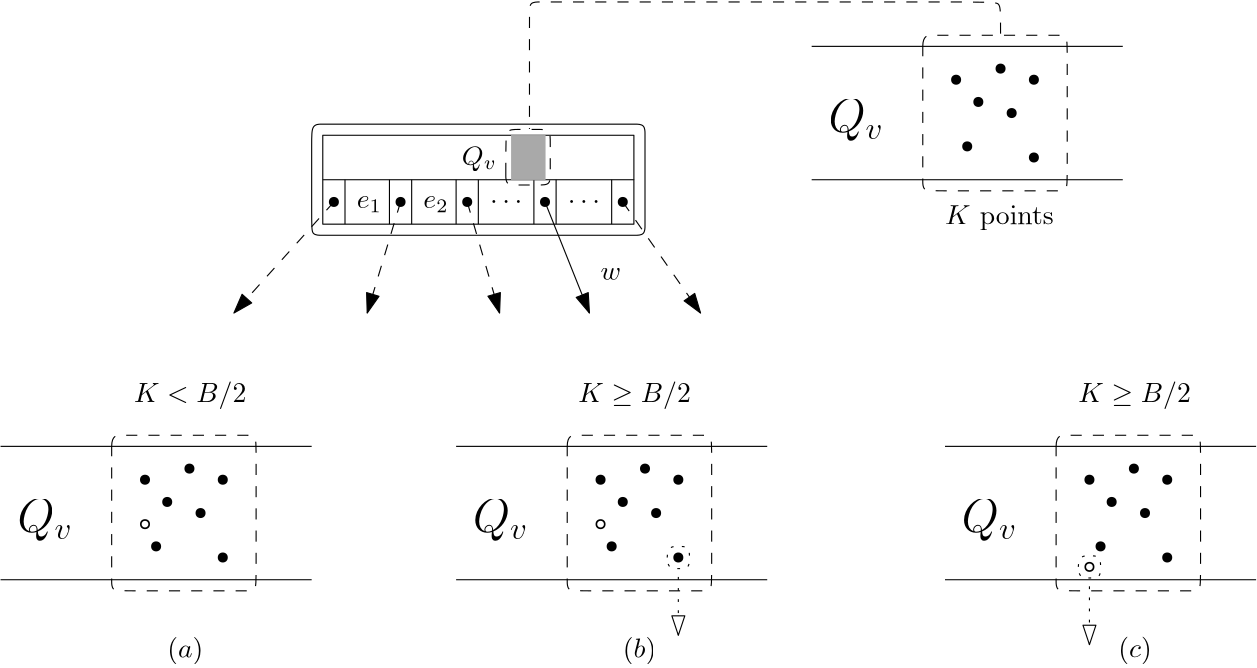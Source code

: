 <?xml version="1.0"?>
<!DOCTYPE ipe SYSTEM "ipe.dtd">
<ipe version="70107" creator="Ipe 7.2.2">
<info created="D:20160327185759" modified="D:20160531115227"/>
<ipestyle name="basic">
<symbol name="arrow/arc(spx)">
<path stroke="sym-stroke" fill="sym-stroke" pen="sym-pen">
0 0 m
-1 0.333 l
-1 -0.333 l
h
</path>
</symbol>
<symbol name="arrow/farc(spx)">
<path stroke="sym-stroke" fill="white" pen="sym-pen">
0 0 m
-1 0.333 l
-1 -0.333 l
h
</path>
</symbol>
<symbol name="mark/circle(sx)" transformations="translations">
<path fill="sym-stroke">
0.6 0 0 0.6 0 0 e
0.4 0 0 0.4 0 0 e
</path>
</symbol>
<symbol name="mark/disk(sx)" transformations="translations">
<path fill="sym-stroke">
0.6 0 0 0.6 0 0 e
</path>
</symbol>
<symbol name="mark/fdisk(sfx)" transformations="translations">
<group>
<path fill="sym-fill">
0.5 0 0 0.5 0 0 e
</path>
<path fill="sym-stroke" fillrule="eofill">
0.6 0 0 0.6 0 0 e
0.4 0 0 0.4 0 0 e
</path>
</group>
</symbol>
<symbol name="mark/box(sx)" transformations="translations">
<path fill="sym-stroke" fillrule="eofill">
-0.6 -0.6 m
0.6 -0.6 l
0.6 0.6 l
-0.6 0.6 l
h
-0.4 -0.4 m
0.4 -0.4 l
0.4 0.4 l
-0.4 0.4 l
h
</path>
</symbol>
<symbol name="mark/square(sx)" transformations="translations">
<path fill="sym-stroke">
-0.6 -0.6 m
0.6 -0.6 l
0.6 0.6 l
-0.6 0.6 l
h
</path>
</symbol>
<symbol name="mark/fsquare(sfx)" transformations="translations">
<group>
<path fill="sym-fill">
-0.5 -0.5 m
0.5 -0.5 l
0.5 0.5 l
-0.5 0.5 l
h
</path>
<path fill="sym-stroke" fillrule="eofill">
-0.6 -0.6 m
0.6 -0.6 l
0.6 0.6 l
-0.6 0.6 l
h
-0.4 -0.4 m
0.4 -0.4 l
0.4 0.4 l
-0.4 0.4 l
h
</path>
</group>
</symbol>
<symbol name="mark/cross(sx)" transformations="translations">
<group>
<path fill="sym-stroke">
-0.43 -0.57 m
0.57 0.43 l
0.43 0.57 l
-0.57 -0.43 l
h
</path>
<path fill="sym-stroke">
-0.43 0.57 m
0.57 -0.43 l
0.43 -0.57 l
-0.57 0.43 l
h
</path>
</group>
</symbol>
<symbol name="arrow/fnormal(spx)">
<path stroke="sym-stroke" fill="white" pen="sym-pen">
0 0 m
-1 0.333 l
-1 -0.333 l
h
</path>
</symbol>
<symbol name="arrow/pointed(spx)">
<path stroke="sym-stroke" fill="sym-stroke" pen="sym-pen">
0 0 m
-1 0.333 l
-0.8 0 l
-1 -0.333 l
h
</path>
</symbol>
<symbol name="arrow/fpointed(spx)">
<path stroke="sym-stroke" fill="white" pen="sym-pen">
0 0 m
-1 0.333 l
-0.8 0 l
-1 -0.333 l
h
</path>
</symbol>
<symbol name="arrow/linear(spx)">
<path stroke="sym-stroke" pen="sym-pen">
-1 0.333 m
0 0 l
-1 -0.333 l
</path>
</symbol>
<symbol name="arrow/fdouble(spx)">
<path stroke="sym-stroke" fill="white" pen="sym-pen">
0 0 m
-1 0.333 l
-1 -0.333 l
h
-1 0 m
-2 0.333 l
-2 -0.333 l
h
</path>
</symbol>
<symbol name="arrow/double(spx)">
<path stroke="sym-stroke" fill="sym-stroke" pen="sym-pen">
0 0 m
-1 0.333 l
-1 -0.333 l
h
-1 0 m
-2 0.333 l
-2 -0.333 l
h
</path>
</symbol>
<pen name="heavier" value="0.8"/>
<pen name="fat" value="1.2"/>
<pen name="ultrafat" value="2"/>
<symbolsize name="large" value="5"/>
<symbolsize name="small" value="2"/>
<symbolsize name="tiny" value="1.1"/>
<arrowsize name="large" value="10"/>
<arrowsize name="small" value="5"/>
<arrowsize name="tiny" value="3"/>
<color name="red" value="1 0 0"/>
<color name="green" value="0 1 0"/>
<color name="blue" value="0 0 1"/>
<color name="yellow" value="1 1 0"/>
<color name="orange" value="1 0.647 0"/>
<color name="gold" value="1 0.843 0"/>
<color name="purple" value="0.627 0.125 0.941"/>
<color name="gray" value="0.745"/>
<color name="brown" value="0.647 0.165 0.165"/>
<color name="navy" value="0 0 0.502"/>
<color name="pink" value="1 0.753 0.796"/>
<color name="seagreen" value="0.18 0.545 0.341"/>
<color name="turquoise" value="0.251 0.878 0.816"/>
<color name="violet" value="0.933 0.51 0.933"/>
<color name="darkblue" value="0 0 0.545"/>
<color name="darkcyan" value="0 0.545 0.545"/>
<color name="darkgray" value="0.663"/>
<color name="darkgreen" value="0 0.392 0"/>
<color name="darkmagenta" value="0.545 0 0.545"/>
<color name="darkorange" value="1 0.549 0"/>
<color name="darkred" value="0.545 0 0"/>
<color name="lightblue" value="0.678 0.847 0.902"/>
<color name="lightcyan" value="0.878 1 1"/>
<color name="lightgray" value="0.827"/>
<color name="lightgreen" value="0.565 0.933 0.565"/>
<color name="lightyellow" value="1 1 0.878"/>
<dashstyle name="dashed" value="[4] 0"/>
<dashstyle name="dotted" value="[1 3] 0"/>
<dashstyle name="dash dotted" value="[4 2 1 2] 0"/>
<dashstyle name="dash dot dotted" value="[4 2 1 2 1 2] 0"/>
<textsize name="large" value="\large"/>
<textsize name="Large" value="\Large"/>
<textsize name="LARGE" value="\LARGE"/>
<textsize name="huge" value="\huge"/>
<textsize name="Huge" value="\Huge"/>
<textsize name="small" value="\small"/>
<textsize name="footnote" value="\footnotesize"/>
<textsize name="tiny" value="\tiny"/>
<textstyle name="center" begin="\begin{center}" end="\end{center}"/>
<textstyle name="itemize" begin="\begin{itemize}" end="\end{itemize}"/>
<textstyle name="item" begin="\begin{itemize}\item{}" end="\end{itemize}"/>
<gridsize name="4 pts" value="4"/>
<gridsize name="8 pts (~3 mm)" value="8"/>
<gridsize name="16 pts (~6 mm)" value="16"/>
<gridsize name="32 pts (~12 mm)" value="32"/>
<gridsize name="10 pts (~3.5 mm)" value="10"/>
<gridsize name="20 pts (~7 mm)" value="20"/>
<gridsize name="14 pts (~5 mm)" value="14"/>
<gridsize name="28 pts (~10 mm)" value="28"/>
<gridsize name="56 pts (~20 mm)" value="56"/>
<anglesize name="90 deg" value="90"/>
<anglesize name="60 deg" value="60"/>
<anglesize name="45 deg" value="45"/>
<anglesize name="30 deg" value="30"/>
<anglesize name="22.5 deg" value="22.5"/>
<tiling name="falling" angle="-60" step="4" width="1"/>
<tiling name="rising" angle="30" step="4" width="1"/>
</ipestyle>
<page>
<layer name="alpha"/>
<view layers="alpha" active="alpha"/>
<path layer="alpha" matrix="1 0 0 1 84 112" stroke="black">
72 640 m
72 624 l
</path>
<path matrix="1 0 0 1 84 112" stroke="black">
88 640 m
88 624 l
</path>
<path matrix="1 0 0 1 84 112" stroke="black">
96 640 m
96 624 l
</path>
<path matrix="1 0 0 1 84 112" stroke="black">
112 640 m
112 624 l
</path>
<path matrix="1 0 0 1 84 112" stroke="black">
120 640 m
120 624 l
</path>
<path matrix="1 0 0 1 88 112" stroke="black">
136 640 m
136 624 l
</path>
<text matrix="1 0 0 1 -107.793 65.7751" transformations="translations" pos="268 676" stroke="black" type="label" width="9.108" height="4.294" depth="1.49" valign="baseline">$e_1$</text>
<text matrix="1 0 0 1 -107.793 65.7751" transformations="translations" pos="292 676" stroke="black" type="label" width="9.108" height="4.294" depth="1.49" valign="baseline">$e_2$</text>
<text matrix="1 0 0 1 -107.793 65.7751" transformations="translations" pos="316 676" stroke="black" type="label" width="11.623" height="4.428" depth="0" valign="baseline">$\cdots$</text>
<use matrix="1 0 0 1 -108 64" name="mark/disk(sx)" pos="284 680" size="normal" stroke="black"/>
<use matrix="1 0 0 1 -108 64" name="mark/disk(sx)" pos="260 680" size="normal" stroke="black"/>
<use matrix="1 0 0 1 -108 64" name="mark/disk(sx)" pos="308 680" size="normal" stroke="black"/>
<use matrix="1 0 0 1 -104 64" name="mark/disk(sx)" pos="332 680" size="normal" stroke="black"/>
<path matrix="1 0 0 1 96 112" stroke="black">
136 640 m
136 624 l
</path>
<path matrix="1 0 0 1 116 112" stroke="black">
136 640 m
136 624 l
</path>
<use matrix="1 0 0 1 -76 64" name="mark/disk(sx)" pos="332 680" size="normal" stroke="black"/>
<text matrix="1 0 0 1 -79.7928 65.7751" transformations="translations" pos="316 676" stroke="black" type="label" width="11.623" height="4.428" depth="0" valign="baseline">$\cdots$</text>
<text matrix="1 0 0 1 -41.9282 61.2431" transformations="translations" pos="240 696" stroke="black" type="label" width="12.609" height="6.815" depth="1.93" valign="baseline">$Q_v$</text>
<path matrix="1 0 0 1 -44 64" stroke="black">
188 700 m
188 704
188 708
192 708
192 708
304 708
304 708
308 708
308 704
308 704
308 672
308 672
308 668
304 668
304 668
192 668
192 668
188 668
188 672
188 700
188 700 c
</path>
<path matrix="0.145833 0 0 1 216.917 64" stroke="black" dash="dashed" arrow="normal/normal">
268 680 m
460 640 l
</path>
<path matrix="0.0882353 0 0 1 178.471 64" stroke="black" dash="dashed" arrow="normal/normal">
244 680 m
376 640 l
</path>
<path matrix="-1 0 0 1 396 64" stroke="black" dash="dashed" arrow="normal/normal">
220 680 m
232 640 l
</path>
<path matrix="0.321429 0 0 1 89 64" stroke="black" dash="dashed" arrow="normal/normal">
196 680 m
84 640 l
</path>
<path matrix="0.0833326 0 0 1 205.667 64" stroke="black" arrow="normal/normal">
268 680 m
460 640 l
</path>
<path matrix="1.4 0 0 1 58.4 112" stroke="black">
64 640 m
64 624 l
144 624 l
144 640 l
h
</path>
<path matrix="1 0 0 1 100 64" stroke="black">
224 736 m
336 736 l
336 736 l
</path>
<path matrix="1 0 0 1 100 64" stroke="black">
224 688 m
336 688 l
336 688 l
</path>
<text matrix="1 0 0 1 90.072 73.2431" transformations="translations" pos="240 696" stroke="black" type="label" width="19.937" height="11.761" depth="3.35" valign="baseline" size="LARGE">$Q_v$</text>
<path matrix="1 0 0 1 100 64" stroke="black" dash="dashed">
264 736 m
264 740
268 740
268 740
312 740
312 740
316 740
316 736
316 688
316 684
312 684
312 684
268 684
264 684
264 688
264 688
264 736
264 736 c
</path>
<path matrix="1.00946 0 0 0.952288 97.2378 99.8791" stroke="black" dash="dashed">
292 740 m
292 748
292 752
288 752
132 752
128 752
124 752
124 748
124 704
124 704
124 704 c
</path>
<path matrix="1 0 0 1 -44 64" stroke="black">
192 688 m
192 704 l
304 704 l
304 688 l
304 688 l
</path>
<path matrix="1 0 0 1 -42.11 62.103" stroke="black" dash="dashed">
256 692 m
256 704
256 708
260 708
268 708
272 708
272 704
272 692
272 688
268 688
260 688
256 688
256 692
256 692
256 692 c
</path>
<path matrix="1 0 0 1 -44 64" stroke="darkgray" fill="darkgray">
260 704 m
260 688 l
272 688 l
272 704 l
h
</path>
<use matrix="1 0 0 1 100 64" name="mark/disk(sx)" pos="276 724" size="normal" stroke="black"/>
<use matrix="1 0 0 1 100 64" name="mark/disk(sx)" pos="296 712" size="normal" stroke="black"/>
<use matrix="1 0 0 1 100 64" name="mark/disk(sx)" pos="304 724" size="normal" stroke="black"/>
<use matrix="1 0 0 1 100 64" name="mark/disk(sx)" pos="280 700" size="normal" stroke="black"/>
<use matrix="1 0 0 1 100 64" name="mark/disk(sx)" pos="304 696" size="normal" stroke="black"/>
<use matrix="1 0 0 1 100 64" name="mark/disk(sx)" pos="284 716" size="normal" stroke="black"/>
<use matrix="1 0 0 1 100 64" name="mark/disk(sx)" pos="292 728" size="normal" stroke="black"/>
<text matrix="1 0 0 1 96 68" transformations="translations" pos="276 668" stroke="black" type="label" width="39.117" height="6.815" depth="1.93" valign="baseline">$K$ points</text>
<path matrix="1 0 0 1 -192 -80" stroke="black">
224 736 m
336 736 l
336 736 l
</path>
<path matrix="1 0 0 1 -192 -80" stroke="black">
224 688 m
336 688 l
336 688 l
</path>
<text matrix="1 0 0 1 -201.928 -70.7569" transformations="translations" pos="240 696" stroke="black" type="label" width="19.937" height="11.761" depth="3.35" valign="baseline" size="LARGE">$Q_v$</text>
<path matrix="1 0 0 1 -192 -80" stroke="black" dash="dashed">
264 736 m
264 740
268 740
268 740
312 740
312 740
316 740
316 736
316 688
316 684
312 684
312 684
268 684
264 684
264 688
264 688
264 736
264 736 c
</path>
<use matrix="1 0 0 1 -192 -80" name="mark/disk(sx)" pos="276 724" size="normal" stroke="black"/>
<use matrix="1 0 0 1 -192 -80" name="mark/disk(sx)" pos="296 712" size="normal" stroke="black"/>
<use matrix="1 0 0 1 -192 -80" name="mark/disk(sx)" pos="304 724" size="normal" stroke="black"/>
<use matrix="1 0 0 1 -192 -80" name="mark/disk(sx)" pos="280 700" size="normal" stroke="black"/>
<use matrix="1 0 0 1 -192 -80" name="mark/disk(sx)" pos="304 696" size="normal" stroke="black"/>
<use matrix="1 0 0 1 -192 -80" name="mark/disk(sx)" pos="284 716" size="normal" stroke="black"/>
<use matrix="1 0 0 1 -192 -80" name="mark/disk(sx)" pos="292 728" size="normal" stroke="black"/>
<use matrix="1 0 0 1 -112 48" name="mark/circle(sx)" pos="196 580" size="normal" stroke="black"/>
<text matrix="1 0 0 1 172 68" transformations="translations" pos="68 604" stroke="black" type="label" width="40.477" height="7.473" depth="2.49" valign="baseline">$K \geq B/2$</text>
<path matrix="1 0 0 1 -28 -80" stroke="black">
224 736 m
336 736 l
336 736 l
</path>
<path matrix="1 0 0 1 -28 -80" stroke="black">
224 688 m
336 688 l
336 688 l
</path>
<text matrix="1 0 0 1 -37.928 -70.757" transformations="translations" pos="240 696" stroke="black" type="label" width="19.937" height="11.761" depth="3.35" valign="baseline" size="LARGE">$Q_v$</text>
<path matrix="1 0 0 1 -28 -80" stroke="black" dash="dashed">
264 736 m
264 740
268 740
268 740
312 740
312 740
316 740
316 736
316 688
316 684
312 684
312 684
268 684
264 684
264 688
264 688
264 736
264 736 c
</path>
<use matrix="1 0 0 1 -28 -80" name="mark/disk(sx)" pos="276 724" size="normal" stroke="black"/>
<use matrix="1 0 0 1 -28 -80" name="mark/disk(sx)" pos="296 712" size="normal" stroke="black"/>
<use matrix="1 0 0 1 -28 -80" name="mark/disk(sx)" pos="304 724" size="normal" stroke="black"/>
<use matrix="1 0 0 1 -28 -80" name="mark/disk(sx)" pos="280 700" size="normal" stroke="black"/>
<use matrix="1 0 0 1 -28 -80" name="mark/disk(sx)" pos="304 696" size="normal" stroke="black"/>
<use matrix="1 0 0 1 -28 -80" name="mark/disk(sx)" pos="284 716" size="normal" stroke="black"/>
<use matrix="1 0 0 1 -28 -80" name="mark/disk(sx)" pos="292 728" size="normal" stroke="black"/>
<use matrix="1 0 0 1 52 48" name="mark/circle(sx)" pos="196 580" size="normal" stroke="black"/>
<path matrix="1 0 0 1 52 132" stroke="black" dash="dotted">
220 484 m
220 488
224 488
228 488
228 484
228 480
224 480
220 480
220 484
220 484 c
</path>
<path matrix="1 0 0 1.2 52 36" stroke="black" dash="dotted" rarrow="farc/normal">
224 460 m
224 480 l
224 480 l
</path>
<text matrix="1 0 0 1 352 68" transformations="translations" pos="68 604" stroke="black" type="label" width="40.477" height="7.473" depth="2.49" valign="baseline">$K \geq B/2$</text>
<path matrix="1 0 0 1 148 -80" stroke="black">
224 736 m
336 736 l
336 736 l
</path>
<path matrix="1 0 0 1 148 -80" stroke="black">
224 688 m
336 688 l
336 688 l
</path>
<text matrix="1 0 0 1 138.072 -70.757" transformations="translations" pos="240 696" stroke="black" type="label" width="19.937" height="11.761" depth="3.35" valign="baseline" size="LARGE">$Q_v$</text>
<path matrix="1 0 0 1 148 -80" stroke="black" dash="dashed">
264 736 m
264 740
268 740
268 740
312 740
312 740
316 740
316 736
316 688
316 684
312 684
312 684
268 684
264 684
264 688
264 688
264 736
264 736 c
</path>
<use matrix="1 0 0 1 148 -80" name="mark/disk(sx)" pos="276 724" size="normal" stroke="black"/>
<use matrix="1 0 0 1 148 -80" name="mark/disk(sx)" pos="296 712" size="normal" stroke="black"/>
<use matrix="1 0 0 1 148 -80" name="mark/disk(sx)" pos="304 724" size="normal" stroke="black"/>
<use matrix="1 0 0 1 148 -80" name="mark/disk(sx)" pos="280 700" size="normal" stroke="black"/>
<use matrix="1 0 0 1 148 -80" name="mark/disk(sx)" pos="304 696" size="normal" stroke="black"/>
<use matrix="1 0 0 1 148 -80" name="mark/disk(sx)" pos="284 716" size="normal" stroke="black"/>
<use matrix="1 0 0 1 148 -80" name="mark/disk(sx)" pos="292 728" size="normal" stroke="black"/>
<use matrix="1 0 0 1 228 32.6215" name="mark/circle(sx)" pos="196 580" size="normal" stroke="black"/>
<path matrix="1 0 0 1 200 128.622" stroke="black" dash="dotted">
220 484 m
220 488
224 488
228 488
228 484
228 480
224 480
220 480
220 484
220 484 c
</path>
<path matrix="1 0 0 1.2 200 32.6215" stroke="black" dash="dotted" rarrow="farc/normal">
224 460 m
224 480 l
224 480 l
</path>
<text matrix="1 0 0 1 138 82" transformations="translations" pos="296.348 498.078" stroke="black" type="label" width="12.06" height="7.473" depth="2.49" valign="baseline">$\left(c\right)$</text>
<text matrix="1 0 0 1 100 64" transformations="translations" pos="148 652" stroke="black" type="label" width="7.401" height="4.289" depth="0" valign="baseline">$w$</text>
<text matrix="1 0 0 1 -80 16" transformations="translations" pos="160 656" stroke="black" type="label" width="40.477" height="7.473" depth="2.49" valign="baseline">$K &lt; B/2$</text>
<text matrix="1 0 0 1 8 20" transformations="translations" pos="84 560" stroke="black" type="label" width="13.015" height="7.473" depth="2.49" valign="baseline">$\left(a\right)$</text>
<text matrix="1 0 0 1 172 20" transformations="translations" pos="84 560" stroke="black" type="label" width="12.024" height="7.473" depth="2.49" valign="baseline">$\left(b\right)$</text>
</page>
</ipe>
